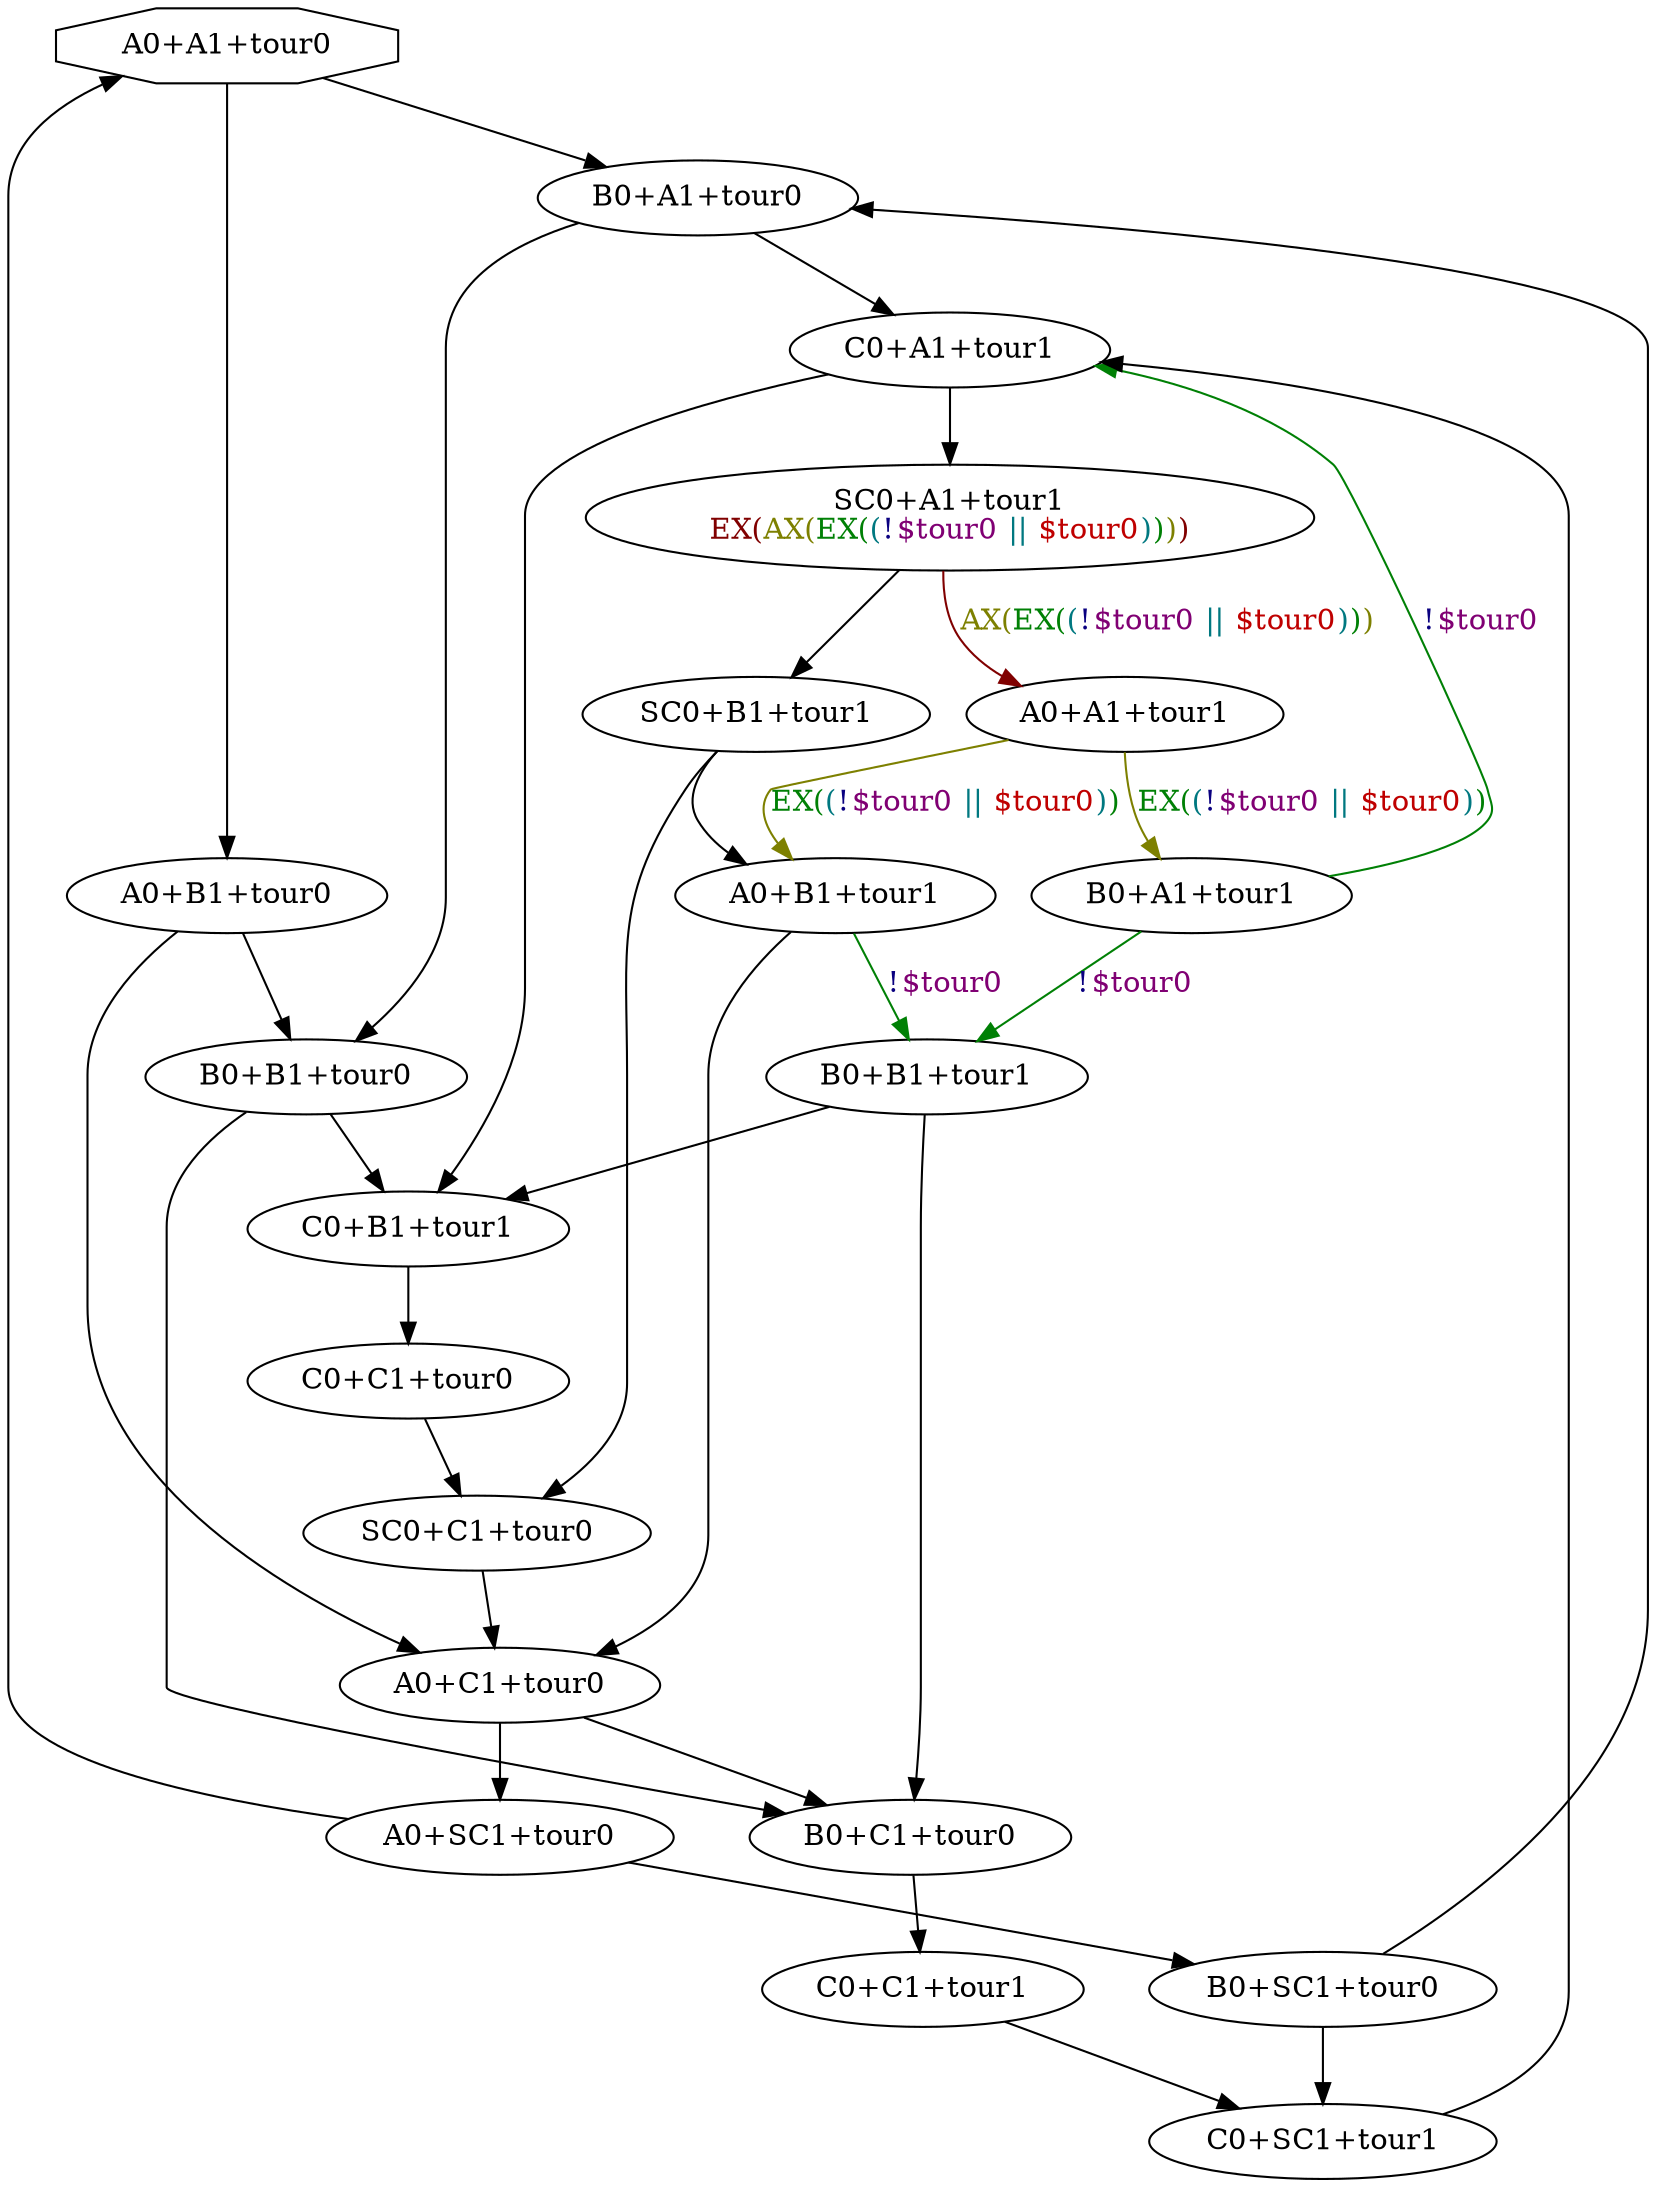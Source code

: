 digraph system {
N0 [label=<A0+A1+tour0>,shape=octagon]
N1 [label=<B0+A1+tour0>]
N2 [label=<C0+A1+tour1>]
N3 [label=<SC0+A1+tour1<BR/><FONT COLOR="0.0 1 0.5">EX(<FONT COLOR="0.17 1 0.5">AX(<FONT COLOR="0.34 1 0.5">EX(<FONT COLOR="0.51 1 0.5">(<FONT COLOR="0.68 1 0.5">!<FONT COLOR="0.85 1 0.5">$tour0</FONT></FONT> || <FONT COLOR="1.02 1 0.75">$tour0</FONT>)</FONT>)</FONT>)</FONT>)</FONT>>]
N4 [label=<A0+A1+tour1>]
N5 [label=<B0+A1+tour1>]
N6 [label=<B0+B1+tour1>]
N7 [label=<C0+B1+tour1>]
N8 [label=<C0+C1+tour0>]
N9 [label=<SC0+C1+tour0>]
N10 [label=<A0+C1+tour0>]
N11 [label=<B0+C1+tour0>]
N12 [label=<C0+C1+tour1>]
N13 [label=<C0+SC1+tour1>]
N14 [label=<A0+SC1+tour0>]
N15 [label=<B0+SC1+tour0>]
N16 [label=<A0+B1+tour1>]
N17 [label=<SC0+B1+tour1>]
N18 [label=<B0+B1+tour0>]
N19 [label=<A0+B1+tour0>]
N0 -> N1
N0 -> N19
N1 -> N2
N1 -> N18
N2 -> N3
N2 -> N7
N3 -> N17
N6 -> N7
N6 -> N11
N7 -> N8
N8 -> N9
N9 -> N10
N10 -> N11
N10 -> N14
N11 -> N12
N12 -> N13
N13 -> N2
N14 -> N15
N14 -> N0
N15 -> N13
N15 -> N1
N16 -> N10
N17 -> N16
N17 -> N9
N18 -> N7
N18 -> N11
N19 -> N18
N19 -> N10
N16 -> N6 [color="0.34 1 0.5",label=<<FONT COLOR="0.68 1 0.5">!<FONT COLOR="0.85 1 0.5">$tour0</FONT></FONT>>]
N4 -> N5 [color="0.17 1 0.5",label=<<FONT COLOR="0.34 1 0.5">EX(<FONT COLOR="0.51 1 0.5">(<FONT COLOR="0.68 1 0.5">!<FONT COLOR="0.85 1 0.5">$tour0</FONT></FONT> || <FONT COLOR="1.02 1 0.75">$tour0</FONT>)</FONT>)</FONT>>]
N5 -> N2 [color="0.34 1 0.5",label=<<FONT COLOR="0.68 1 0.5">!<FONT COLOR="0.85 1 0.5">$tour0</FONT></FONT>>]
N5 -> N6 [color="0.34 1 0.5",label=<<FONT COLOR="0.68 1 0.5">!<FONT COLOR="0.85 1 0.5">$tour0</FONT></FONT>>]
N4 -> N16 [color="0.17 1 0.5",label=<<FONT COLOR="0.34 1 0.5">EX(<FONT COLOR="0.51 1 0.5">(<FONT COLOR="0.68 1 0.5">!<FONT COLOR="0.85 1 0.5">$tour0</FONT></FONT> || <FONT COLOR="1.02 1 0.75">$tour0</FONT>)</FONT>)</FONT>>]
N3 -> N4 [color="0.0 1 0.5",label=<<FONT COLOR="0.17 1 0.5">AX(<FONT COLOR="0.34 1 0.5">EX(<FONT COLOR="0.51 1 0.5">(<FONT COLOR="0.68 1 0.5">!<FONT COLOR="0.85 1 0.5">$tour0</FONT></FONT> || <FONT COLOR="1.02 1 0.75">$tour0</FONT>)</FONT>)</FONT>)</FONT>>]
}
